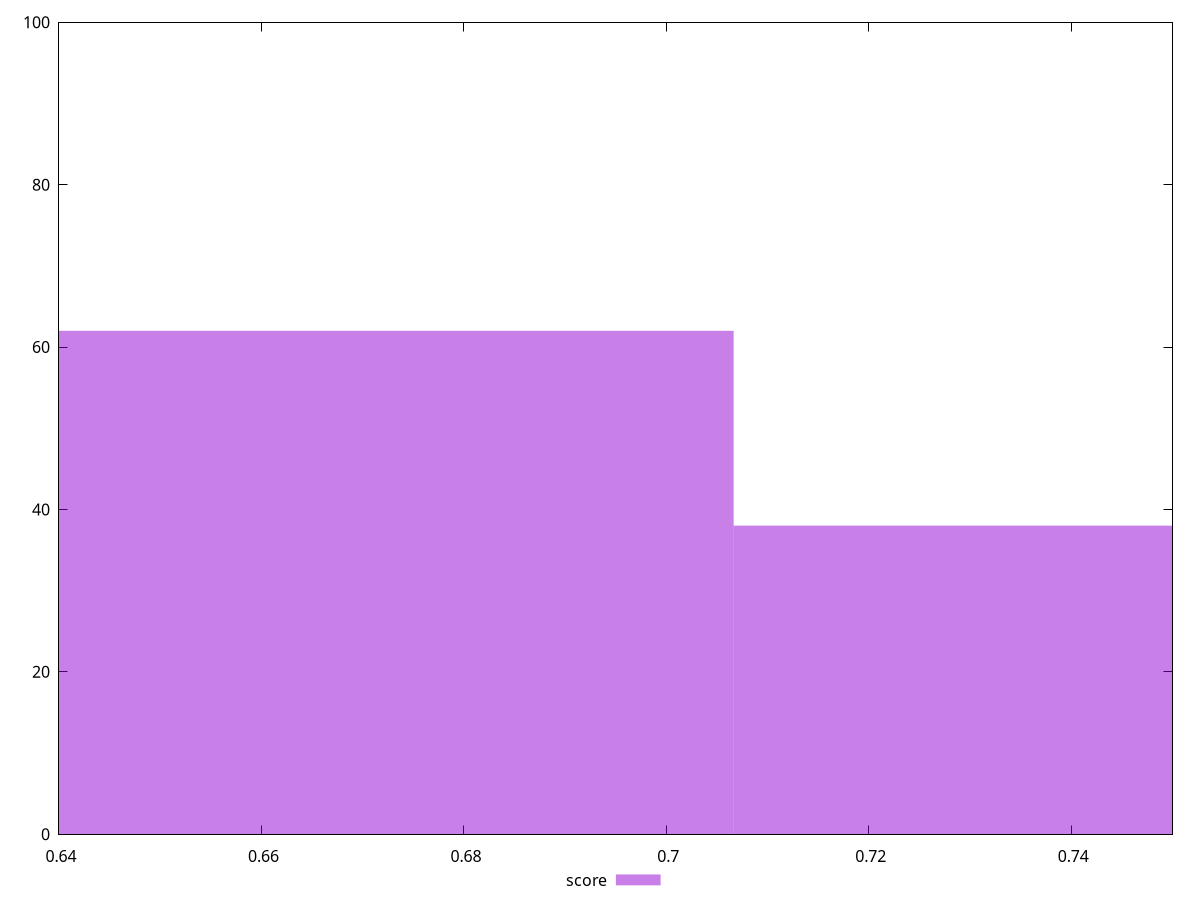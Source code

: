 reset

$score <<EOF
0.7537556068045465 38
0.6595361559539782 62
EOF

set key outside below
set boxwidth 0.0942194508505683
set xrange [0.64:0.75]
set yrange [0:100]
set trange [0:100]
set style fill transparent solid 0.5 noborder
set terminal svg size 640, 490 enhanced background rgb 'white'
set output "report_00019_2021-02-10T18-14-37.922Z//uses-webp-images/samples/pages+cached/score/histogram.svg"

plot $score title "score" with boxes

reset
